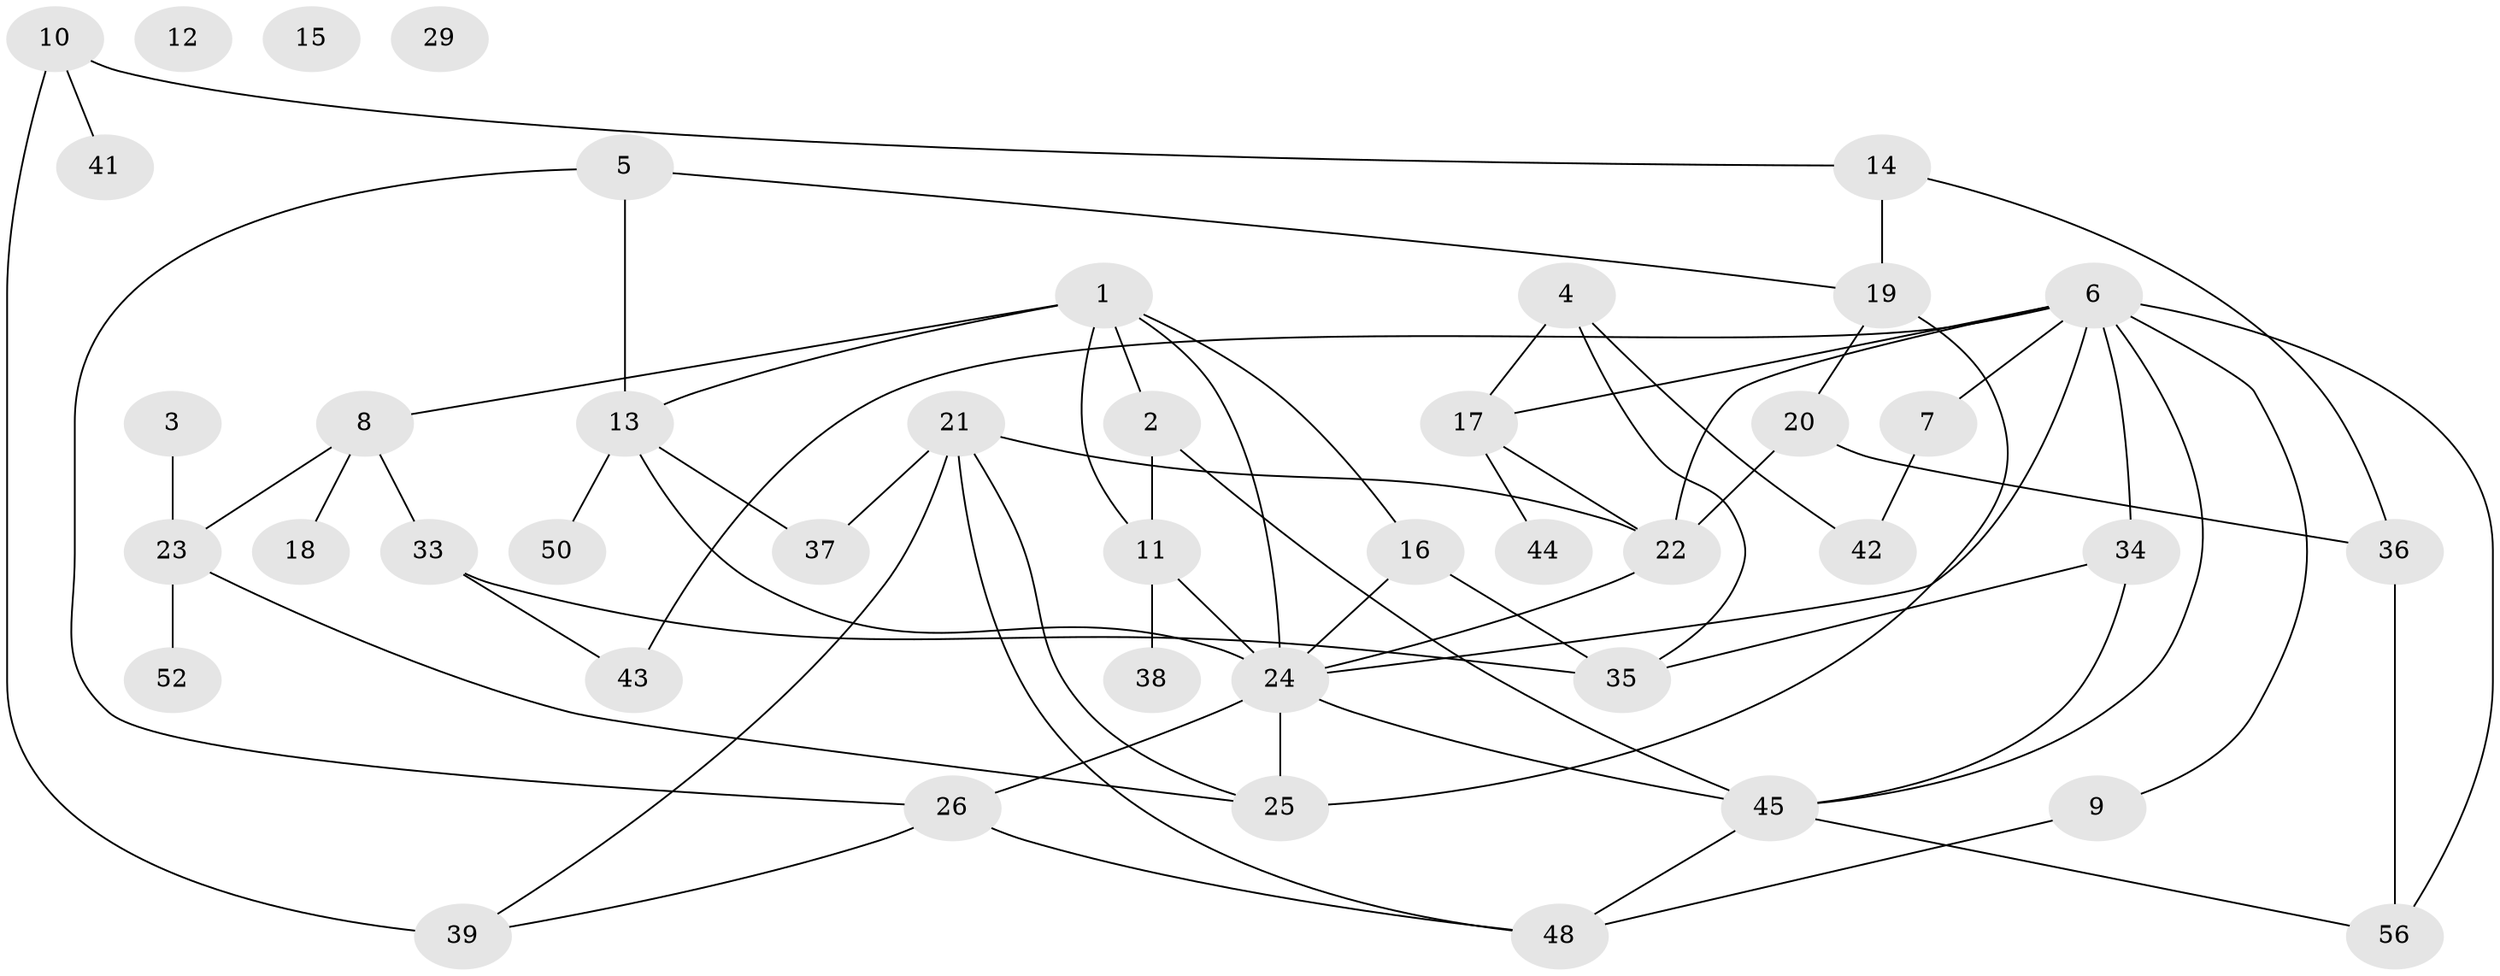 // original degree distribution, {6: 0.08064516129032258, 3: 0.3387096774193548, 1: 0.14516129032258066, 2: 0.16129032258064516, 4: 0.1935483870967742, 0: 0.04838709677419355, 5: 0.03225806451612903}
// Generated by graph-tools (version 1.1) at 2025/16/03/04/25 18:16:28]
// undirected, 43 vertices, 67 edges
graph export_dot {
graph [start="1"]
  node [color=gray90,style=filled];
  1;
  2;
  3;
  4;
  5;
  6 [super="+32"];
  7;
  8;
  9 [super="+49"];
  10;
  11;
  12;
  13 [super="+30"];
  14 [super="+31"];
  15;
  16;
  17 [super="+58"];
  18;
  19 [super="+27+28"];
  20;
  21 [super="+60"];
  22;
  23;
  24 [super="+40+46"];
  25 [super="+54"];
  26;
  29;
  33;
  34;
  35;
  36 [super="+53"];
  37;
  38;
  39 [super="+55+62"];
  41;
  42;
  43 [super="+57"];
  44;
  45 [super="+59+47"];
  48;
  50;
  52;
  56;
  1 -- 2;
  1 -- 8;
  1 -- 11;
  1 -- 13;
  1 -- 16;
  1 -- 24;
  2 -- 11;
  2 -- 45;
  3 -- 23;
  4 -- 35;
  4 -- 42;
  4 -- 17;
  5 -- 26;
  5 -- 13;
  5 -- 19;
  6 -- 7;
  6 -- 17;
  6 -- 34;
  6 -- 9;
  6 -- 43;
  6 -- 45;
  6 -- 22;
  6 -- 24 [weight=3];
  6 -- 56;
  7 -- 42;
  8 -- 18;
  8 -- 23;
  8 -- 33;
  9 -- 48;
  10 -- 39 [weight=2];
  10 -- 41;
  10 -- 14;
  11 -- 24;
  11 -- 38;
  13 -- 24;
  13 -- 37;
  13 -- 50;
  14 -- 36;
  14 -- 19;
  16 -- 35;
  16 -- 24;
  17 -- 22;
  17 -- 44;
  19 -- 20;
  19 -- 25 [weight=2];
  20 -- 22;
  20 -- 36;
  21 -- 39;
  21 -- 48;
  21 -- 25;
  21 -- 37;
  21 -- 22;
  22 -- 24;
  23 -- 52;
  23 -- 25;
  24 -- 26;
  24 -- 25;
  24 -- 45;
  26 -- 39;
  26 -- 48;
  33 -- 35;
  33 -- 43;
  34 -- 35;
  34 -- 45;
  36 -- 56;
  45 -- 56;
  45 -- 48;
}
